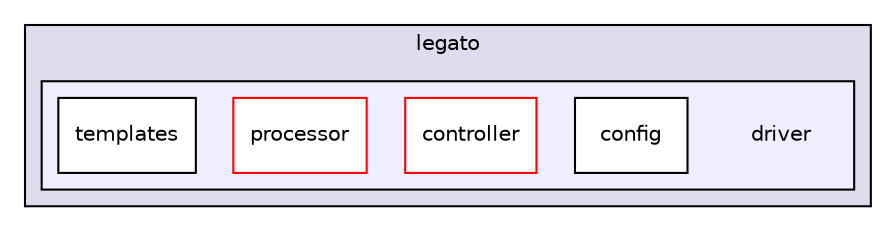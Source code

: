 digraph "C:/microchip/harmony3/gfx/middleware/legato/driver" {
  compound=true
  node [ fontsize="10", fontname="Helvetica"];
  edge [ labelfontsize="10", labelfontname="Helvetica"];
  subgraph clusterdir_9cf0f24d1989eb4385e7a9dc62e972e5 {
    graph [ bgcolor="#ddddee", pencolor="black", label="legato" fontname="Helvetica", fontsize="10", URL="dir_9cf0f24d1989eb4385e7a9dc62e972e5.html"]
  subgraph clusterdir_0ac656144e0a825521c95c115aba44f7 {
    graph [ bgcolor="#eeeeff", pencolor="black", label="" URL="dir_0ac656144e0a825521c95c115aba44f7.html"];
    dir_0ac656144e0a825521c95c115aba44f7 [shape=plaintext label="driver"];
    dir_0e2121b17d1a0cd132c3b0315f81fcf4 [shape=box label="config" color="black" fillcolor="white" style="filled" URL="dir_0e2121b17d1a0cd132c3b0315f81fcf4.html"];
    dir_c3b8d82ce3ca523ae8c204fa21625ada [shape=box label="controller" color="red" fillcolor="white" style="filled" URL="dir_c3b8d82ce3ca523ae8c204fa21625ada.html"];
    dir_66c9281a4ade6df924e8989bd8eac943 [shape=box label="processor" color="red" fillcolor="white" style="filled" URL="dir_66c9281a4ade6df924e8989bd8eac943.html"];
    dir_ab56a2822241337f74a55471127b9e76 [shape=box label="templates" color="black" fillcolor="white" style="filled" URL="dir_ab56a2822241337f74a55471127b9e76.html"];
  }
  }
}
